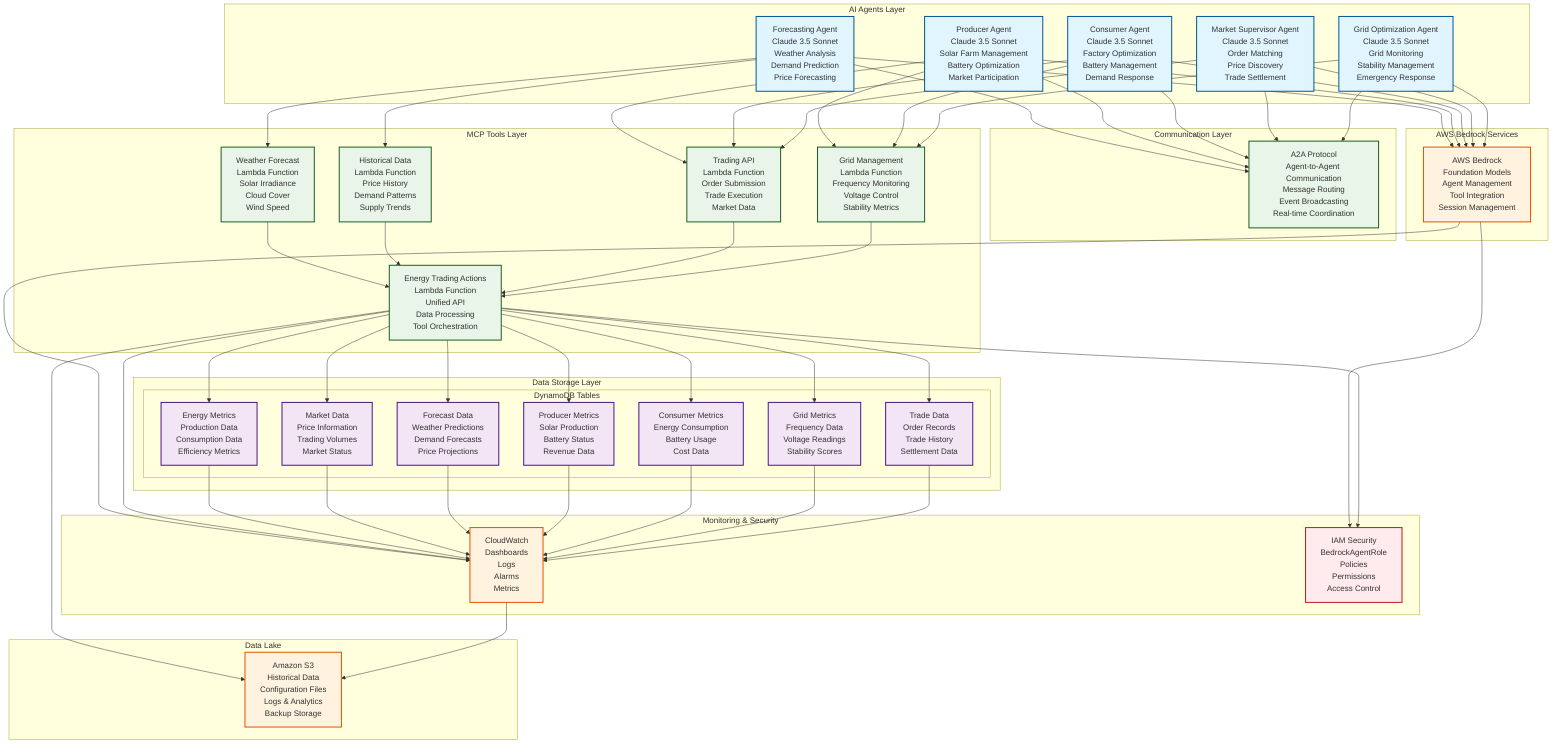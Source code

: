 graph TB
    %% Multi-Agent Energy Trading System Architecture
    
    subgraph "AI Agents Layer"
        FA[Forecasting Agent<br/>Claude 3.5 Sonnet<br/>Weather Analysis<br/>Demand Prediction<br/>Price Forecasting]
        PA[Producer Agent<br/>Claude 3.5 Sonnet<br/>Solar Farm Management<br/>Battery Optimization<br/>Market Participation]
        CA[Consumer Agent<br/>Claude 3.5 Sonnet<br/>Factory Optimization<br/>Battery Management<br/>Demand Response]
        MSA[Market Supervisor Agent<br/>Claude 3.5 Sonnet<br/>Order Matching<br/>Price Discovery<br/>Trade Settlement]
        GOA[Grid Optimization Agent<br/>Claude 3.5 Sonnet<br/>Grid Monitoring<br/>Stability Management<br/>Emergency Response]
    end
    
    subgraph "Communication Layer"
        A2A[A2A Protocol<br/>Agent-to-Agent Communication<br/>Message Routing<br/>Event Broadcasting<br/>Real-time Coordination]
    end
    
    subgraph "AWS Bedrock Services"
        BEDROCK[AWS Bedrock<br/>Foundation Models<br/>Agent Management<br/>Tool Integration<br/>Session Management]
    end
    
    subgraph "MCP Tools Layer"
        WF[Weather Forecast<br/>Lambda Function<br/>Solar Irradiance<br/>Cloud Cover<br/>Wind Speed]
        HD[Historical Data<br/>Lambda Function<br/>Price History<br/>Demand Patterns<br/>Supply Trends]
        TA[Trading API<br/>Lambda Function<br/>Order Submission<br/>Trade Execution<br/>Market Data]
        GM[Grid Management<br/>Lambda Function<br/>Frequency Monitoring<br/>Voltage Control<br/>Stability Metrics]
        ET[Energy Trading Actions<br/>Lambda Function<br/>Unified API<br/>Data Processing<br/>Tool Orchestration]
    end
    
    subgraph "Data Storage Layer"
        subgraph "DynamoDB Tables"
            EM[Energy Metrics<br/>Production Data<br/>Consumption Data<br/>Efficiency Metrics]
            MD[Market Data<br/>Price Information<br/>Trading Volumes<br/>Market Status]
            FD[Forecast Data<br/>Weather Predictions<br/>Demand Forecasts<br/>Price Projections]
            PM[Producer Metrics<br/>Solar Production<br/>Battery Status<br/>Revenue Data]
            CM[Consumer Metrics<br/>Energy Consumption<br/>Battery Usage<br/>Cost Data]
            GM_TABLE[Grid Metrics<br/>Frequency Data<br/>Voltage Readings<br/>Stability Scores]
            TD[Trade Data<br/>Order Records<br/>Trade History<br/>Settlement Data]
        end
    end
    
    subgraph "Data Lake"
        S3[Amazon S3<br/>Historical Data<br/>Configuration Files<br/>Logs & Analytics<br/>Backup Storage]
    end
    
    subgraph "Monitoring & Security"
        CW[CloudWatch<br/>Dashboards<br/>Logs<br/>Alarms<br/>Metrics]
        IAM[IAM Security<br/>BedrockAgentRole<br/>Policies<br/>Permissions<br/>Access Control]
    end
    
    %% Agent Connections
    FA --> A2A
    PA --> A2A
    CA --> A2A
    MSA --> A2A
    GOA --> A2A
    
    %% Bedrock Integration
    FA --> BEDROCK
    PA --> BEDROCK
    CA --> BEDROCK
    MSA --> BEDROCK
    GOA --> BEDROCK
    
    %% MCP Tool Connections
    FA --> WF
    FA --> HD
    PA --> TA
    PA --> GM
    CA --> TA
    CA --> GM
    MSA --> TA
    GOA --> GM
    
    %% Lambda Function Connections
    WF --> ET
    HD --> ET
    TA --> ET
    GM --> ET
    
    %% Data Storage Connections
    ET --> EM
    ET --> MD
    ET --> FD
    ET --> PM
    ET --> CM
    ET --> GM_TABLE
    ET --> TD
    
    %% S3 Connections
    ET --> S3
    CW --> S3
    
    %% Security Connections
    BEDROCK --> IAM
    ET --> IAM
    
    %% Monitoring Connections
    BEDROCK --> CW
    ET --> CW
    EM --> CW
    MD --> CW
    FD --> CW
    PM --> CW
    CM --> CW
    GM_TABLE --> CW
    TD --> CW
    
    %% Styling
    classDef agentClass fill:#e1f5fe,stroke:#01579b,stroke-width:2px
    classDef awsClass fill:#fff3e0,stroke:#e65100,stroke-width:2px
    classDef dataClass fill:#f3e5f5,stroke:#4a148c,stroke-width:2px
    classDef toolClass fill:#e8f5e8,stroke:#1b5e20,stroke-width:2px
    classDef securityClass fill:#ffebee,stroke:#b71c1c,stroke-width:2px
    
    class FA,PA,CA,MSA,GOA agentClass
    class BEDROCK,S3,CW awsClass
    class EM,MD,FD,PM,CM,GM_TABLE,TD dataClass
    class WF,HD,TA,GM,ET,A2A toolClass
    class IAM securityClass